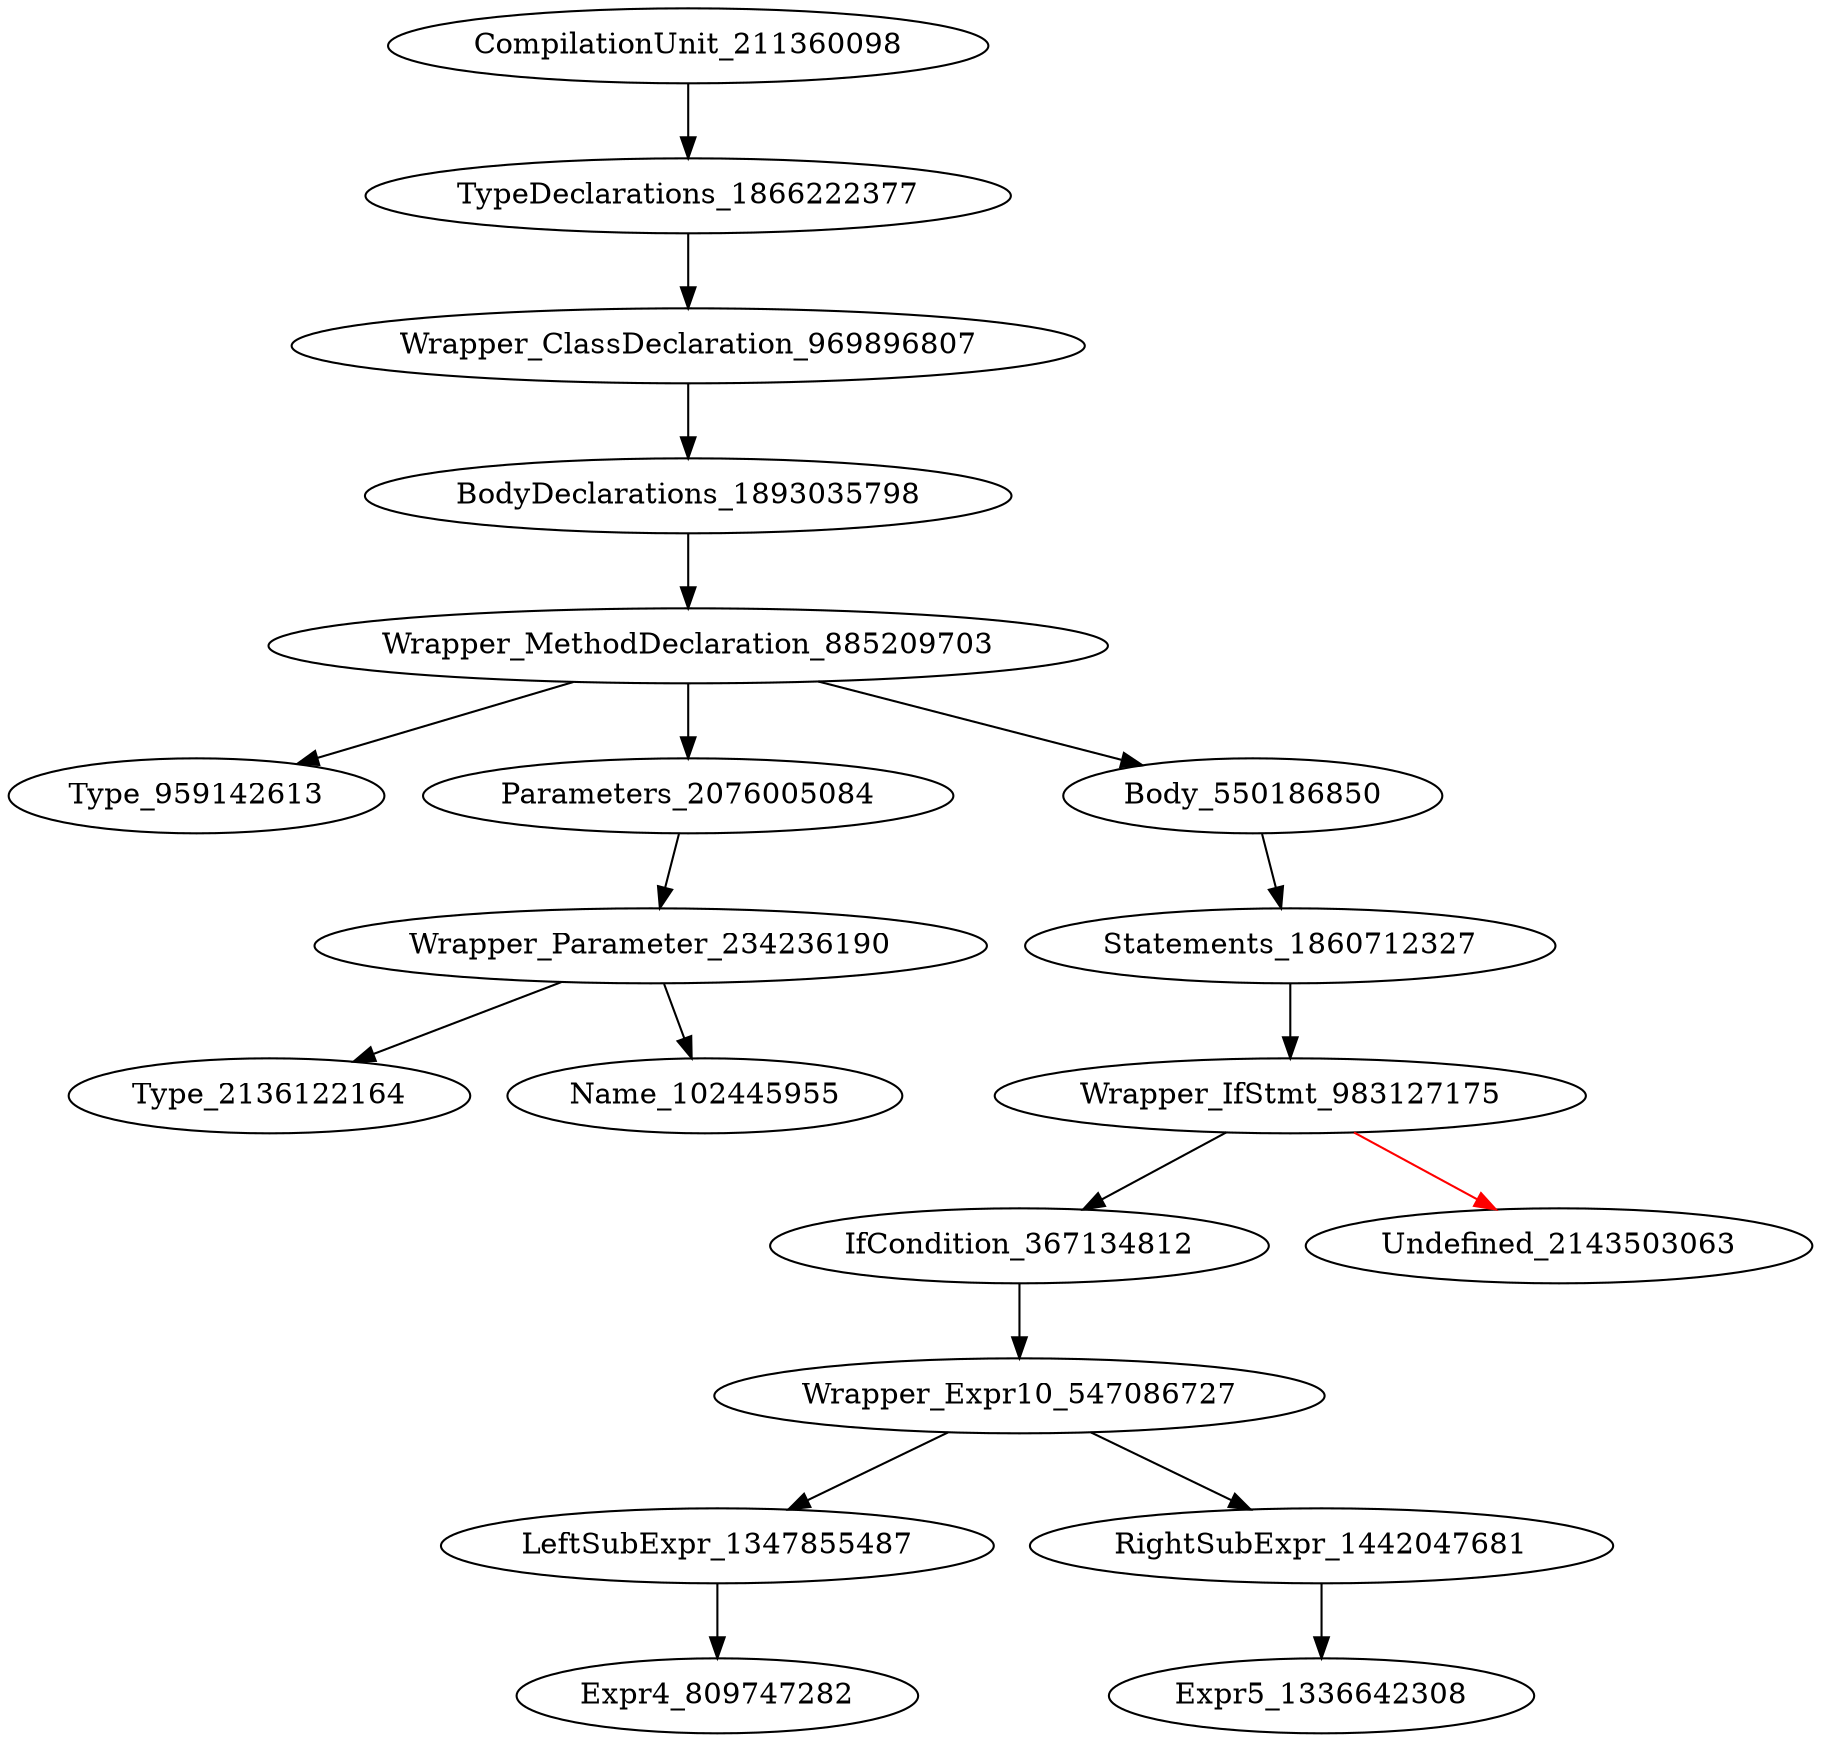digraph {
CompilationUnit_211360098 -> TypeDeclarations_1866222377
TypeDeclarations_1866222377 -> Wrapper_ClassDeclaration_969896807
Wrapper_ClassDeclaration_969896807 -> BodyDeclarations_1893035798
BodyDeclarations_1893035798 -> Wrapper_MethodDeclaration_885209703
Wrapper_MethodDeclaration_885209703 -> Type_959142613
Wrapper_MethodDeclaration_885209703 -> Parameters_2076005084
Wrapper_MethodDeclaration_885209703 -> Body_550186850
Parameters_2076005084 -> Wrapper_Parameter_234236190
Body_550186850 -> Statements_1860712327
Wrapper_Parameter_234236190 -> Type_2136122164
Wrapper_Parameter_234236190 -> Name_102445955
Statements_1860712327 -> Wrapper_IfStmt_983127175
Wrapper_IfStmt_983127175 -> IfCondition_367134812
Wrapper_IfStmt_983127175 -> Undefined_2143503063 [color = red] 
IfCondition_367134812 -> Wrapper_Expr10_547086727
Wrapper_Expr10_547086727 -> LeftSubExpr_1347855487
Wrapper_Expr10_547086727 -> RightSubExpr_1442047681
LeftSubExpr_1347855487 -> Expr4_809747282
RightSubExpr_1442047681 -> Expr5_1336642308
}